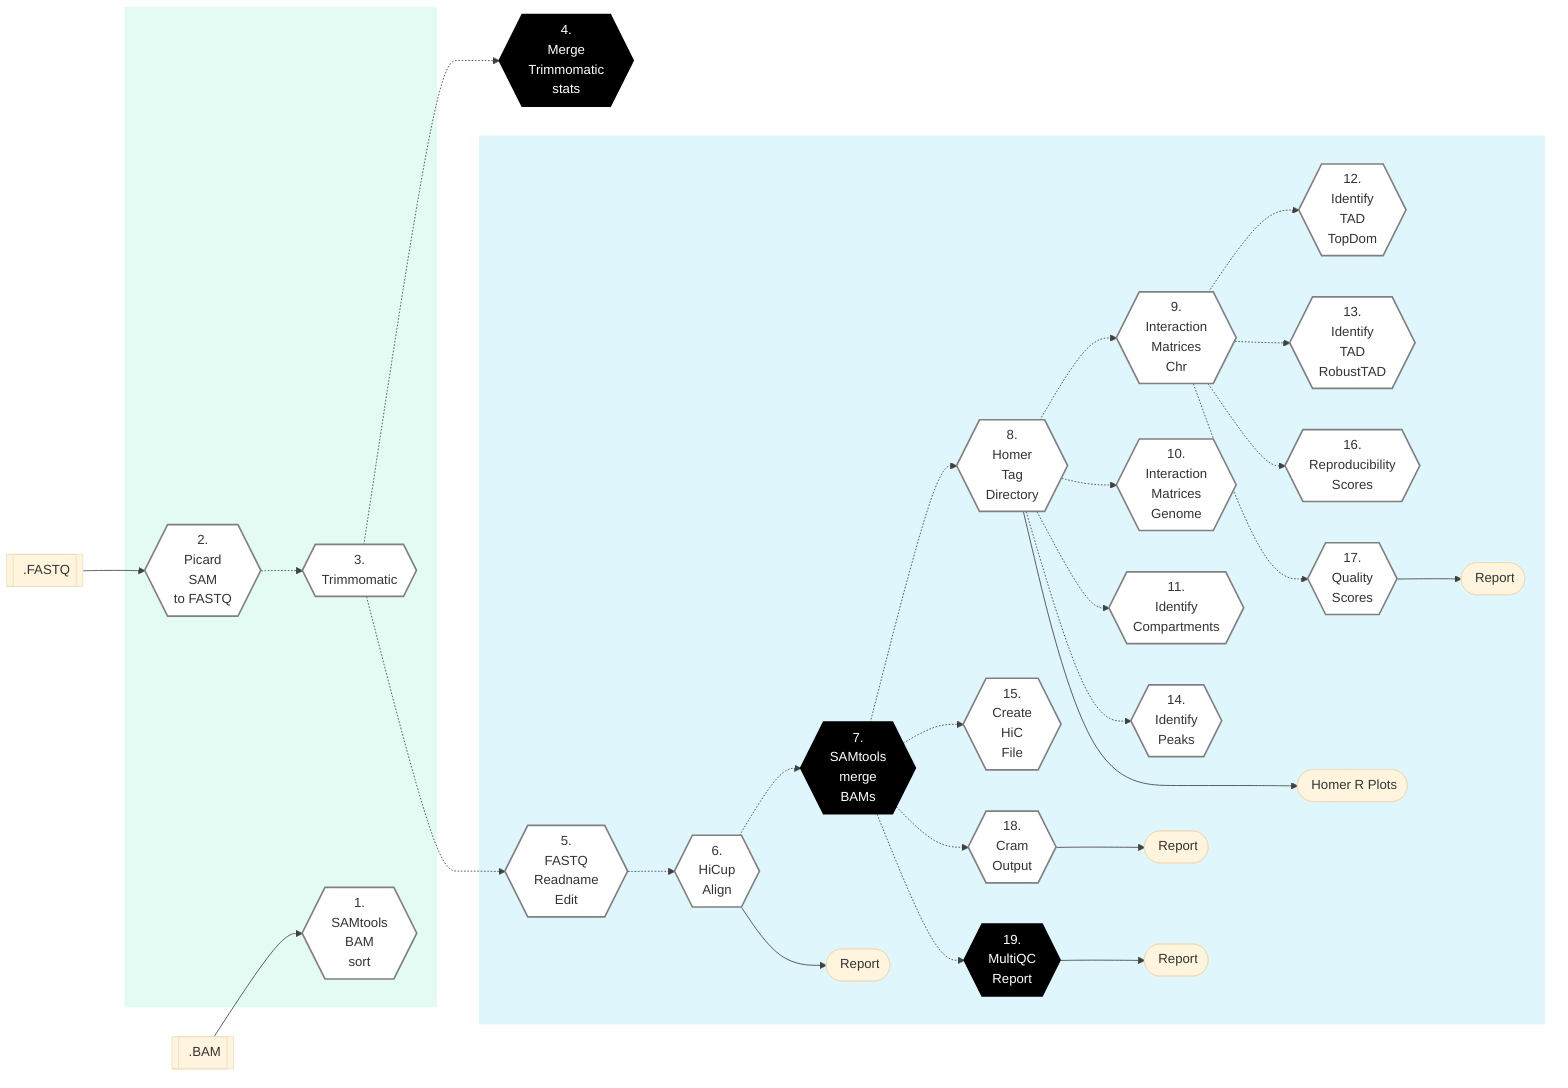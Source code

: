 %%{init: {'theme': 'base', 'themeVariables': { 'lineColor': '#404040'}}}%%

        %% GenPipes Schema for HiCseq.py
        %% Ref: https://bitbucket.org/mugqic/genpipes/src/master/pipelines/hicseq/
        %% Author Shaloo Shalini <shalz@hotmail.com>

        graph LR
          Node1{{ 1. <br/> SAMtools <br/>BAM <br/>sort }}:::nodefill
          Node2{{ 2. <br/> Picard <br/>SAM<br/>to FASTQ }}:::nodefill
          Node3{{ 3. <br/> Trimmomatic }}:::nodefill
          Node4{{ 4. <br/> Merge <br/>Trimmomatic <br/>stats }}:::nodefillblack
          Node5{{ 5. <br/> FASTQ <br/>Readname <br/>Edit }}:::nodefill
          Node6{{ 6. <br/> HiCup <br/>Align }}:::nodefill
          Node7{{ 7. <br/> SAMtools <br/>merge<br/>BAMs }}:::nodefillblack
          Node8{{ 8. <br/> Homer<br/>Tag<br/>Directory }}:::nodefill
          Node9{{ 9. <br/> Interaction <br/>Matrices<br/>Chr  }}:::nodefill
          Node10{{ 10. <br/> Interaction <br/>Matrices<br/>Genome }}:::nodefill
          Node11{{ 11. <br/> Identify <br/>Compartments }}:::nodefill
          Node12{{ 12. <br/> Identify <br/> TAD<br/> TopDom }}:::nodefill
          Node13{{ 13. <br/> Identify<br/>TAD<br/>RobustTAD }}:::nodefill
          Node14{{ 14. <br/> Identify <br/>Peaks }}:::nodefill
          Node15{{ 15. <br/> Create <br/>HiC<br/>File }}:::nodefill
          Node16{{ 16. <br/> Reproducibility<br/>Scores }}:::nodefill
          Node17{{ 17. <br/> Quality<br/>Scores }}:::nodefill
          Node18{{ 18. <br/> Cram<br/>Output }}:::nodefill
          Node19{{ 19. <br/> MultiQC<br/>Report }}:::nodefillblack

          Input1[[fa:fa-file-archive-o .BAM]]
          Input2[[fa:fa-file-archive-o .FASTQ]]

          HiCupOP([fa:fa-sticky-note-o Report ])
          QSOP([fa:fa-sticky-note-o Report ])
          CramOP([fa:fa-sticky-note-o Report ])
          MQCOP([fa:fa-sticky-note-o Report ])
          HomerOP([fa:fa-sticky-note-o Homer R Plots ])


          Input1 --> Node1
          Input2 --> Node2

          Node2 -.-> Node3
          Node3 -.-> Node4 & Node5
          Node5 -.-> Node6 -.-> Node7
          Node7 -.-> Node8 & Node15 & Node18 & Node19
          Node8 -.-> Node9 & Node10 & Node11 & Node14
          Node9 -.-> Node12 & Node13 & Node16 & Node17

          Node6 --> HiCupOP
          Node8 ---> HomerOP
          Node17 --> QSOP
          Node18 --> CramOP
          Node19 --> MQCOP

          subgraph readSetSteps[" "]
            Node1
            Node2
            Node3
          end
          subgraph sampleSetSteps[" "]
            Node5
            Node6
            Node7
            Node8
            Node9
            Node10
            Node11
            Node12
            Node13
            Node14
            Node15
            Node16
            Node17
            Node18
            Node19

            HiCupOP
            HomerOP
            QSOP
            CramOP
            MQCOP
          end

          classDef greenRect fill:#E4FBF4,stroke:white
          class readSetSteps greenRect
          classDef blueRect fill:#DEF6FC,stroke:white
          class sampleSetSteps blueRect
          classDef nodefill fill:#ffffff,stroke:gray,stroke-width:2px
          classDef nodefillblack fill:black,stroke:black,color:white,stroke-width:2px